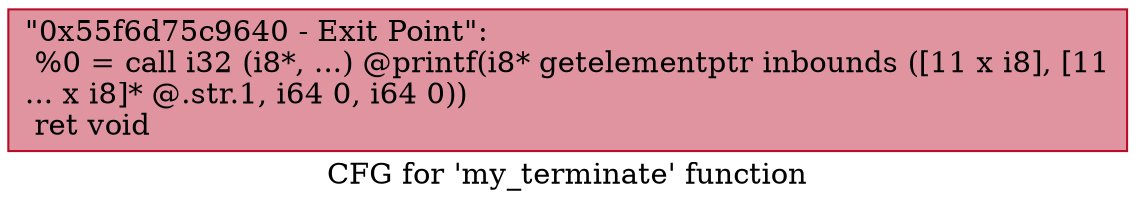 digraph "CFG for 'my_terminate' function" {
	label="CFG for 'my_terminate' function";

	Node0x55f6d75c9640 [shape=record,color="#b70d28ff", style=filled, fillcolor="#b70d2870",label="{\"0x55f6d75c9640 - Exit Point\":\l  %0 = call i32 (i8*, ...) @printf(i8* getelementptr inbounds ([11 x i8], [11\l... x i8]* @.str.1, i64 0, i64 0))\l  ret void\l}"];
}
